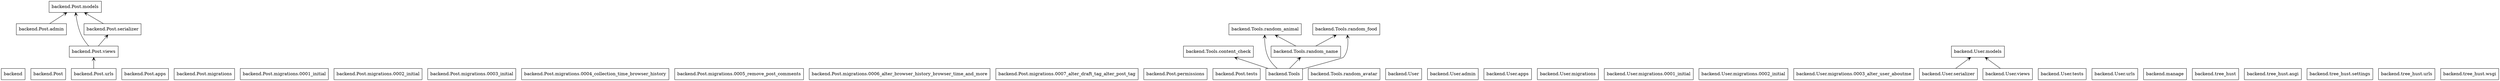 digraph "packages_Pyreverse" {
rankdir=BT
charset="utf-8"
"backend" [color="black", label="backend", shape="box", style="solid"];
"backend.Post" [color="black", label="backend.Post", shape="box", style="solid"];
"backend.Post.admin" [color="black", label="backend.Post.admin", shape="box", style="solid"];
"backend.Post.apps" [color="black", label="backend.Post.apps", shape="box", style="solid"];
"backend.Post.migrations" [color="black", label="backend.Post.migrations", shape="box", style="solid"];
"backend.Post.migrations.0001_initial" [color="black", label="backend.Post.migrations.0001_initial", shape="box", style="solid"];
"backend.Post.migrations.0002_initial" [color="black", label="backend.Post.migrations.0002_initial", shape="box", style="solid"];
"backend.Post.migrations.0003_initial" [color="black", label="backend.Post.migrations.0003_initial", shape="box", style="solid"];
"backend.Post.migrations.0004_collection_time_browser_history" [color="black", label="backend.Post.migrations.0004_collection_time_browser_history", shape="box", style="solid"];
"backend.Post.migrations.0005_remove_post_comments" [color="black", label="backend.Post.migrations.0005_remove_post_comments", shape="box", style="solid"];
"backend.Post.migrations.0006_alter_browser_history_browser_time_and_more" [color="black", label="backend.Post.migrations.0006_alter_browser_history_browser_time_and_more", shape="box", style="solid"];
"backend.Post.migrations.0007_alter_draft_tag_alter_post_tag" [color="black", label="backend.Post.migrations.0007_alter_draft_tag_alter_post_tag", shape="box", style="solid"];
"backend.Post.models" [color="black", label="backend.Post.models", shape="box", style="solid"];
"backend.Post.permissions" [color="black", label="backend.Post.permissions", shape="box", style="solid"];
"backend.Post.serializer" [color="black", label="backend.Post.serializer", shape="box", style="solid"];
"backend.Post.tests" [color="black", label="backend.Post.tests", shape="box", style="solid"];
"backend.Post.urls" [color="black", label="backend.Post.urls", shape="box", style="solid"];
"backend.Post.views" [color="black", label="backend.Post.views", shape="box", style="solid"];
"backend.Tools" [color="black", label="backend.Tools", shape="box", style="solid"];
"backend.Tools.content_check" [color="black", label="backend.Tools.content_check", shape="box", style="solid"];
"backend.Tools.random_animal" [color="black", label="backend.Tools.random_animal", shape="box", style="solid"];
"backend.Tools.random_avatar" [color="black", label="backend.Tools.random_avatar", shape="box", style="solid"];
"backend.Tools.random_food" [color="black", label="backend.Tools.random_food", shape="box", style="solid"];
"backend.Tools.random_name" [color="black", label="backend.Tools.random_name", shape="box", style="solid"];
"backend.User" [color="black", label="backend.User", shape="box", style="solid"];
"backend.User.admin" [color="black", label="backend.User.admin", shape="box", style="solid"];
"backend.User.apps" [color="black", label="backend.User.apps", shape="box", style="solid"];
"backend.User.migrations" [color="black", label="backend.User.migrations", shape="box", style="solid"];
"backend.User.migrations.0001_initial" [color="black", label="backend.User.migrations.0001_initial", shape="box", style="solid"];
"backend.User.migrations.0002_initial" [color="black", label="backend.User.migrations.0002_initial", shape="box", style="solid"];
"backend.User.migrations.0003_alter_user_aboutme" [color="black", label="backend.User.migrations.0003_alter_user_aboutme", shape="box", style="solid"];
"backend.User.models" [color="black", label="backend.User.models", shape="box", style="solid"];
"backend.User.serializer" [color="black", label="backend.User.serializer", shape="box", style="solid"];
"backend.User.tests" [color="black", label="backend.User.tests", shape="box", style="solid"];
"backend.User.urls" [color="black", label="backend.User.urls", shape="box", style="solid"];
"backend.User.views" [color="black", label="backend.User.views", shape="box", style="solid"];
"backend.manage" [color="black", label="backend.manage", shape="box", style="solid"];
"backend.tree_hust" [color="black", label="backend.tree_hust", shape="box", style="solid"];
"backend.tree_hust.asgi" [color="black", label="backend.tree_hust.asgi", shape="box", style="solid"];
"backend.tree_hust.settings" [color="black", label="backend.tree_hust.settings", shape="box", style="solid"];
"backend.tree_hust.urls" [color="black", label="backend.tree_hust.urls", shape="box", style="solid"];
"backend.tree_hust.wsgi" [color="black", label="backend.tree_hust.wsgi", shape="box", style="solid"];
"backend.Post.admin" -> "backend.Post.models" [arrowhead="open", arrowtail="none"];
"backend.Post.serializer" -> "backend.Post.models" [arrowhead="open", arrowtail="none"];
"backend.Post.urls" -> "backend.Post.views" [arrowhead="open", arrowtail="none"];
"backend.Post.views" -> "backend.Post.models" [arrowhead="open", arrowtail="none"];
"backend.Post.views" -> "backend.Post.serializer" [arrowhead="open", arrowtail="none"];
"backend.Tools" -> "backend.Tools.content_check" [arrowhead="open", arrowtail="none"];
"backend.Tools" -> "backend.Tools.random_animal" [arrowhead="open", arrowtail="none"];
"backend.Tools" -> "backend.Tools.random_food" [arrowhead="open", arrowtail="none"];
"backend.Tools" -> "backend.Tools.random_name" [arrowhead="open", arrowtail="none"];
"backend.Tools.random_name" -> "backend.Tools.random_animal" [arrowhead="open", arrowtail="none"];
"backend.Tools.random_name" -> "backend.Tools.random_food" [arrowhead="open", arrowtail="none"];
"backend.User.serializer" -> "backend.User.models" [arrowhead="open", arrowtail="none"];
"backend.User.views" -> "backend.User.models" [arrowhead="open", arrowtail="none"];
}
